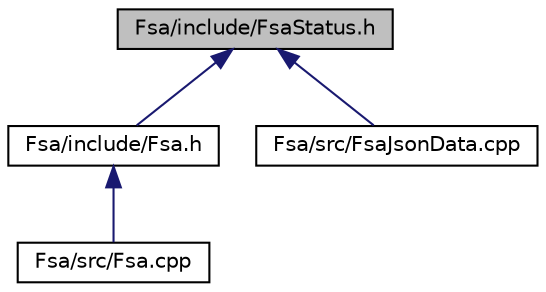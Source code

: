 digraph "Fsa/include/FsaStatus.h"
{
 // LATEX_PDF_SIZE
  edge [fontname="Helvetica",fontsize="10",labelfontname="Helvetica",labelfontsize="10"];
  node [fontname="Helvetica",fontsize="10",shape=record];
  Node1 [label="Fsa/include/FsaStatus.h",height=0.2,width=0.4,color="black", fillcolor="grey75", style="filled", fontcolor="black",tooltip=" "];
  Node1 -> Node2 [dir="back",color="midnightblue",fontsize="10",style="solid",fontname="Helvetica"];
  Node2 [label="Fsa/include/Fsa.h",height=0.2,width=0.4,color="black", fillcolor="white", style="filled",URL="$_fsa_8h.html",tooltip=" "];
  Node2 -> Node3 [dir="back",color="midnightblue",fontsize="10",style="solid",fontname="Helvetica"];
  Node3 [label="Fsa/src/Fsa.cpp",height=0.2,width=0.4,color="black", fillcolor="white", style="filled",URL="$_fsa_8cpp.html",tooltip=" "];
  Node1 -> Node4 [dir="back",color="midnightblue",fontsize="10",style="solid",fontname="Helvetica"];
  Node4 [label="Fsa/src/FsaJsonData.cpp",height=0.2,width=0.4,color="black", fillcolor="white", style="filled",URL="$_fsa_json_data_8cpp.html",tooltip=" "];
}
